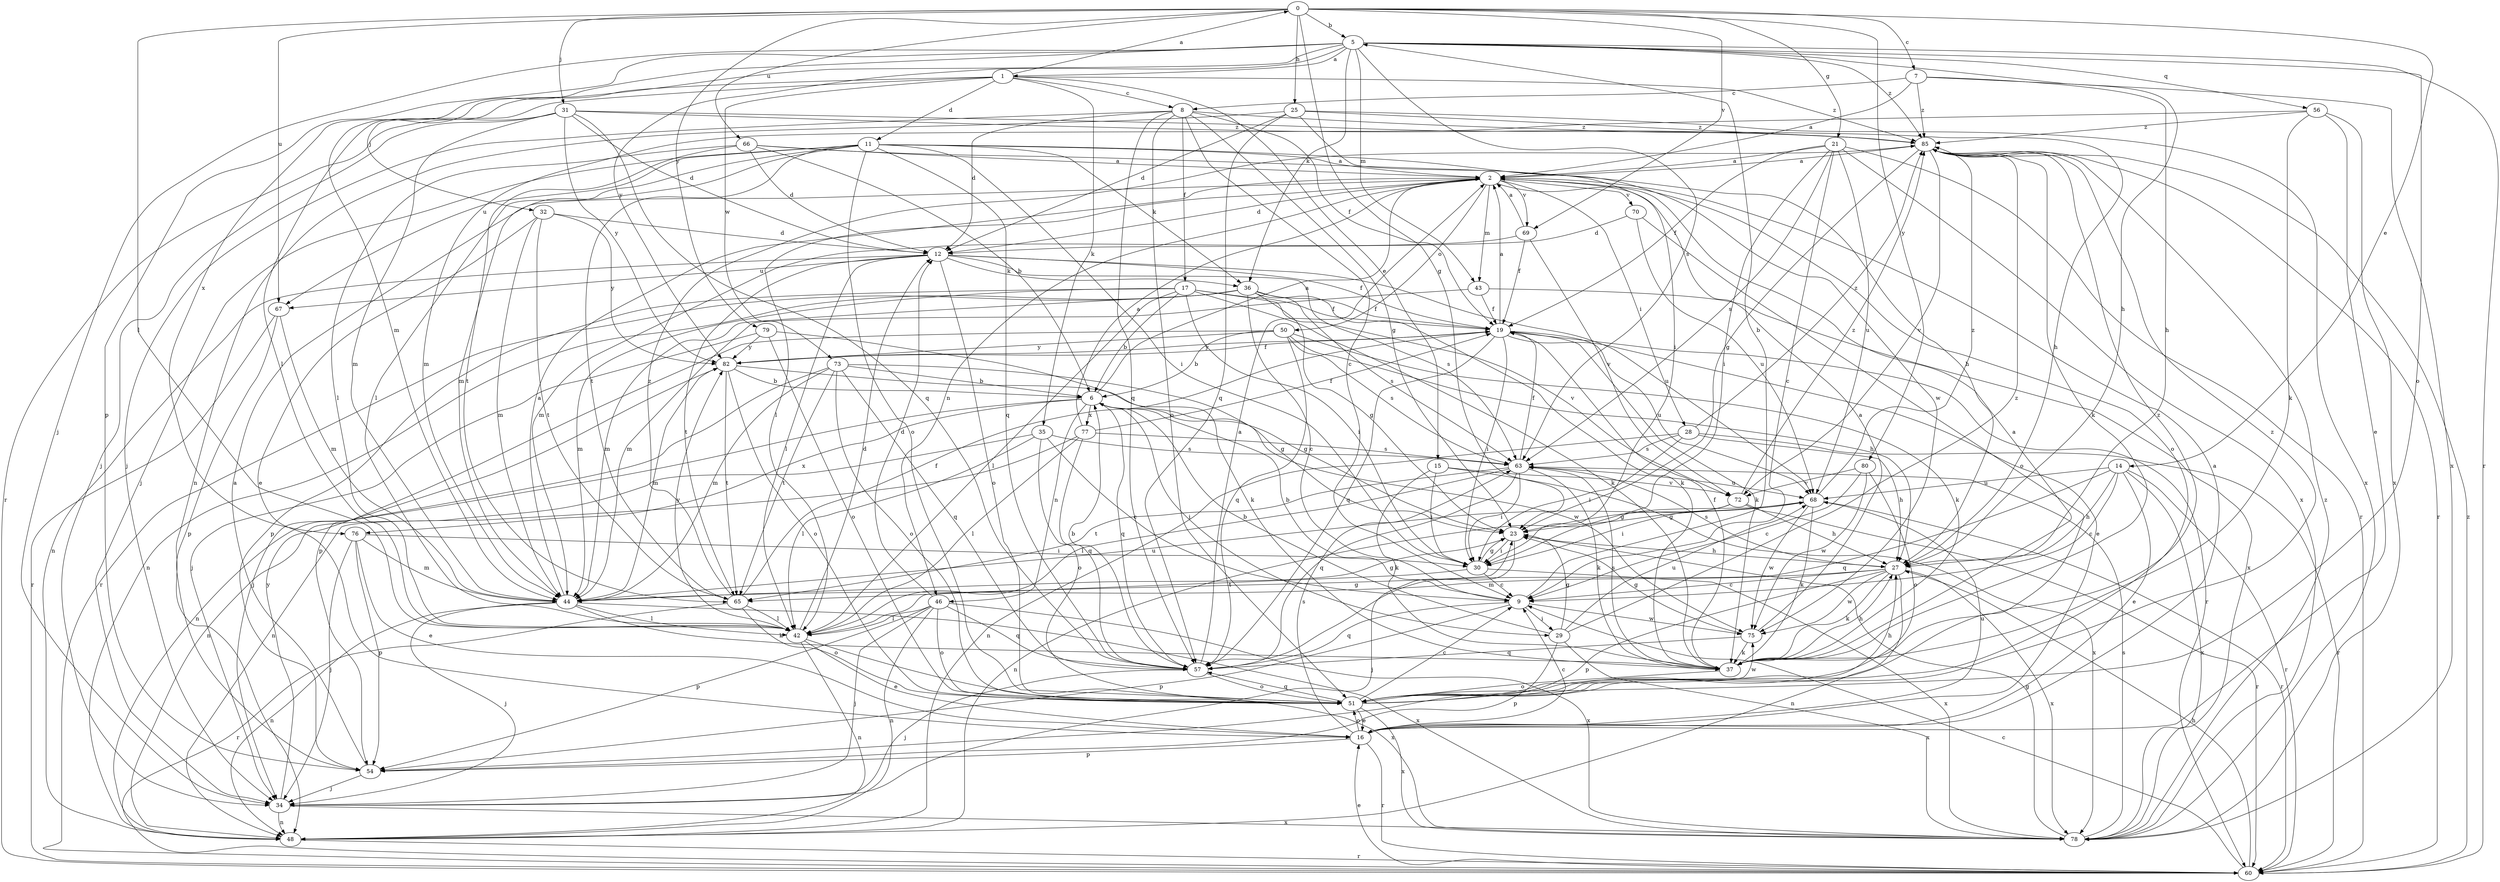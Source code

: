 strict digraph  {
0;
1;
2;
5;
6;
7;
8;
9;
11;
12;
14;
15;
16;
17;
19;
21;
23;
25;
27;
28;
29;
30;
31;
32;
34;
35;
36;
37;
42;
43;
44;
46;
48;
50;
51;
54;
56;
57;
60;
63;
65;
66;
67;
68;
69;
70;
72;
73;
75;
76;
77;
78;
79;
80;
82;
85;
0 -> 5  [label=b];
0 -> 7  [label=c];
0 -> 14  [label=e];
0 -> 21  [label=g];
0 -> 23  [label=g];
0 -> 25  [label=h];
0 -> 31  [label=j];
0 -> 42  [label=l];
0 -> 66  [label=u];
0 -> 67  [label=u];
0 -> 69  [label=v];
0 -> 79  [label=y];
0 -> 80  [label=y];
1 -> 0  [label=a];
1 -> 8  [label=c];
1 -> 11  [label=d];
1 -> 15  [label=e];
1 -> 32  [label=j];
1 -> 35  [label=k];
1 -> 42  [label=l];
1 -> 73  [label=w];
1 -> 85  [label=z];
2 -> 12  [label=d];
2 -> 28  [label=i];
2 -> 42  [label=l];
2 -> 43  [label=m];
2 -> 46  [label=n];
2 -> 50  [label=o];
2 -> 51  [label=o];
2 -> 69  [label=v];
2 -> 70  [label=v];
5 -> 1  [label=a];
5 -> 27  [label=h];
5 -> 34  [label=j];
5 -> 36  [label=k];
5 -> 43  [label=m];
5 -> 44  [label=m];
5 -> 51  [label=o];
5 -> 54  [label=p];
5 -> 56  [label=q];
5 -> 60  [label=r];
5 -> 63  [label=s];
5 -> 76  [label=x];
5 -> 82  [label=y];
5 -> 85  [label=z];
6 -> 2  [label=a];
6 -> 29  [label=i];
6 -> 46  [label=n];
6 -> 48  [label=n];
6 -> 57  [label=q];
6 -> 75  [label=w];
6 -> 76  [label=x];
6 -> 77  [label=x];
7 -> 2  [label=a];
7 -> 8  [label=c];
7 -> 27  [label=h];
7 -> 78  [label=x];
7 -> 85  [label=z];
8 -> 9  [label=c];
8 -> 12  [label=d];
8 -> 17  [label=f];
8 -> 19  [label=f];
8 -> 23  [label=g];
8 -> 34  [label=j];
8 -> 51  [label=o];
8 -> 57  [label=q];
8 -> 85  [label=z];
9 -> 5  [label=b];
9 -> 6  [label=b];
9 -> 29  [label=i];
9 -> 54  [label=p];
9 -> 57  [label=q];
9 -> 75  [label=w];
11 -> 2  [label=a];
11 -> 30  [label=i];
11 -> 34  [label=j];
11 -> 36  [label=k];
11 -> 42  [label=l];
11 -> 44  [label=m];
11 -> 51  [label=o];
11 -> 57  [label=q];
11 -> 65  [label=t];
11 -> 67  [label=u];
11 -> 75  [label=w];
12 -> 19  [label=f];
12 -> 36  [label=k];
12 -> 42  [label=l];
12 -> 48  [label=n];
12 -> 51  [label=o];
12 -> 63  [label=s];
12 -> 65  [label=t];
12 -> 67  [label=u];
12 -> 68  [label=u];
14 -> 9  [label=c];
14 -> 16  [label=e];
14 -> 27  [label=h];
14 -> 57  [label=q];
14 -> 60  [label=r];
14 -> 68  [label=u];
14 -> 78  [label=x];
15 -> 30  [label=i];
15 -> 37  [label=k];
15 -> 72  [label=v];
15 -> 78  [label=x];
16 -> 2  [label=a];
16 -> 9  [label=c];
16 -> 51  [label=o];
16 -> 54  [label=p];
16 -> 60  [label=r];
16 -> 63  [label=s];
16 -> 68  [label=u];
17 -> 6  [label=b];
17 -> 19  [label=f];
17 -> 30  [label=i];
17 -> 37  [label=k];
17 -> 42  [label=l];
17 -> 44  [label=m];
17 -> 54  [label=p];
17 -> 72  [label=v];
19 -> 2  [label=a];
19 -> 16  [label=e];
19 -> 30  [label=i];
19 -> 37  [label=k];
19 -> 57  [label=q];
19 -> 60  [label=r];
19 -> 68  [label=u];
19 -> 82  [label=y];
21 -> 2  [label=a];
21 -> 9  [label=c];
21 -> 19  [label=f];
21 -> 30  [label=i];
21 -> 60  [label=r];
21 -> 63  [label=s];
21 -> 68  [label=u];
21 -> 78  [label=x];
23 -> 27  [label=h];
23 -> 30  [label=i];
23 -> 34  [label=j];
25 -> 12  [label=d];
25 -> 30  [label=i];
25 -> 48  [label=n];
25 -> 57  [label=q];
25 -> 78  [label=x];
25 -> 85  [label=z];
27 -> 9  [label=c];
27 -> 37  [label=k];
27 -> 44  [label=m];
27 -> 48  [label=n];
27 -> 54  [label=p];
27 -> 63  [label=s];
27 -> 75  [label=w];
27 -> 78  [label=x];
28 -> 27  [label=h];
28 -> 30  [label=i];
28 -> 48  [label=n];
28 -> 60  [label=r];
28 -> 63  [label=s];
28 -> 85  [label=z];
29 -> 6  [label=b];
29 -> 23  [label=g];
29 -> 54  [label=p];
29 -> 68  [label=u];
29 -> 78  [label=x];
29 -> 85  [label=z];
30 -> 9  [label=c];
30 -> 23  [label=g];
30 -> 65  [label=t];
30 -> 78  [label=x];
31 -> 12  [label=d];
31 -> 27  [label=h];
31 -> 34  [label=j];
31 -> 44  [label=m];
31 -> 57  [label=q];
31 -> 60  [label=r];
31 -> 82  [label=y];
31 -> 85  [label=z];
32 -> 12  [label=d];
32 -> 16  [label=e];
32 -> 44  [label=m];
32 -> 65  [label=t];
32 -> 82  [label=y];
34 -> 48  [label=n];
34 -> 78  [label=x];
34 -> 82  [label=y];
35 -> 9  [label=c];
35 -> 42  [label=l];
35 -> 48  [label=n];
35 -> 51  [label=o];
35 -> 63  [label=s];
36 -> 9  [label=c];
36 -> 19  [label=f];
36 -> 23  [label=g];
36 -> 37  [label=k];
36 -> 44  [label=m];
36 -> 48  [label=n];
36 -> 60  [label=r];
36 -> 63  [label=s];
37 -> 2  [label=a];
37 -> 19  [label=f];
37 -> 27  [label=h];
37 -> 51  [label=o];
37 -> 63  [label=s];
37 -> 85  [label=z];
42 -> 12  [label=d];
42 -> 16  [label=e];
42 -> 23  [label=g];
42 -> 48  [label=n];
42 -> 78  [label=x];
42 -> 82  [label=y];
43 -> 19  [label=f];
43 -> 44  [label=m];
43 -> 78  [label=x];
44 -> 2  [label=a];
44 -> 23  [label=g];
44 -> 34  [label=j];
44 -> 37  [label=k];
44 -> 42  [label=l];
44 -> 48  [label=n];
44 -> 68  [label=u];
44 -> 78  [label=x];
46 -> 12  [label=d];
46 -> 34  [label=j];
46 -> 42  [label=l];
46 -> 48  [label=n];
46 -> 51  [label=o];
46 -> 54  [label=p];
46 -> 57  [label=q];
46 -> 78  [label=x];
48 -> 60  [label=r];
50 -> 6  [label=b];
50 -> 27  [label=h];
50 -> 37  [label=k];
50 -> 54  [label=p];
50 -> 57  [label=q];
50 -> 63  [label=s];
50 -> 82  [label=y];
51 -> 9  [label=c];
51 -> 16  [label=e];
51 -> 27  [label=h];
51 -> 57  [label=q];
51 -> 75  [label=w];
51 -> 78  [label=x];
51 -> 85  [label=z];
54 -> 2  [label=a];
54 -> 34  [label=j];
56 -> 16  [label=e];
56 -> 37  [label=k];
56 -> 44  [label=m];
56 -> 78  [label=x];
56 -> 85  [label=z];
57 -> 2  [label=a];
57 -> 6  [label=b];
57 -> 34  [label=j];
57 -> 51  [label=o];
60 -> 9  [label=c];
60 -> 16  [label=e];
60 -> 27  [label=h];
60 -> 85  [label=z];
63 -> 19  [label=f];
63 -> 30  [label=i];
63 -> 37  [label=k];
63 -> 42  [label=l];
63 -> 57  [label=q];
63 -> 65  [label=t];
63 -> 68  [label=u];
65 -> 19  [label=f];
65 -> 42  [label=l];
65 -> 51  [label=o];
65 -> 60  [label=r];
65 -> 85  [label=z];
66 -> 2  [label=a];
66 -> 6  [label=b];
66 -> 12  [label=d];
66 -> 27  [label=h];
66 -> 42  [label=l];
66 -> 65  [label=t];
67 -> 44  [label=m];
67 -> 54  [label=p];
67 -> 60  [label=r];
68 -> 23  [label=g];
68 -> 37  [label=k];
68 -> 48  [label=n];
68 -> 60  [label=r];
68 -> 75  [label=w];
68 -> 85  [label=z];
69 -> 2  [label=a];
69 -> 19  [label=f];
69 -> 44  [label=m];
69 -> 72  [label=v];
70 -> 12  [label=d];
70 -> 51  [label=o];
70 -> 68  [label=u];
72 -> 23  [label=g];
72 -> 27  [label=h];
72 -> 30  [label=i];
72 -> 60  [label=r];
72 -> 85  [label=z];
73 -> 6  [label=b];
73 -> 23  [label=g];
73 -> 34  [label=j];
73 -> 44  [label=m];
73 -> 51  [label=o];
73 -> 57  [label=q];
73 -> 65  [label=t];
75 -> 2  [label=a];
75 -> 23  [label=g];
75 -> 37  [label=k];
75 -> 57  [label=q];
76 -> 16  [label=e];
76 -> 30  [label=i];
76 -> 34  [label=j];
76 -> 44  [label=m];
76 -> 54  [label=p];
77 -> 2  [label=a];
77 -> 19  [label=f];
77 -> 42  [label=l];
77 -> 48  [label=n];
77 -> 57  [label=q];
77 -> 63  [label=s];
78 -> 23  [label=g];
78 -> 63  [label=s];
78 -> 85  [label=z];
79 -> 34  [label=j];
79 -> 37  [label=k];
79 -> 51  [label=o];
79 -> 82  [label=y];
80 -> 9  [label=c];
80 -> 51  [label=o];
80 -> 72  [label=v];
80 -> 75  [label=w];
82 -> 6  [label=b];
82 -> 19  [label=f];
82 -> 23  [label=g];
82 -> 44  [label=m];
82 -> 51  [label=o];
82 -> 65  [label=t];
85 -> 2  [label=a];
85 -> 23  [label=g];
85 -> 37  [label=k];
85 -> 60  [label=r];
85 -> 72  [label=v];
}
